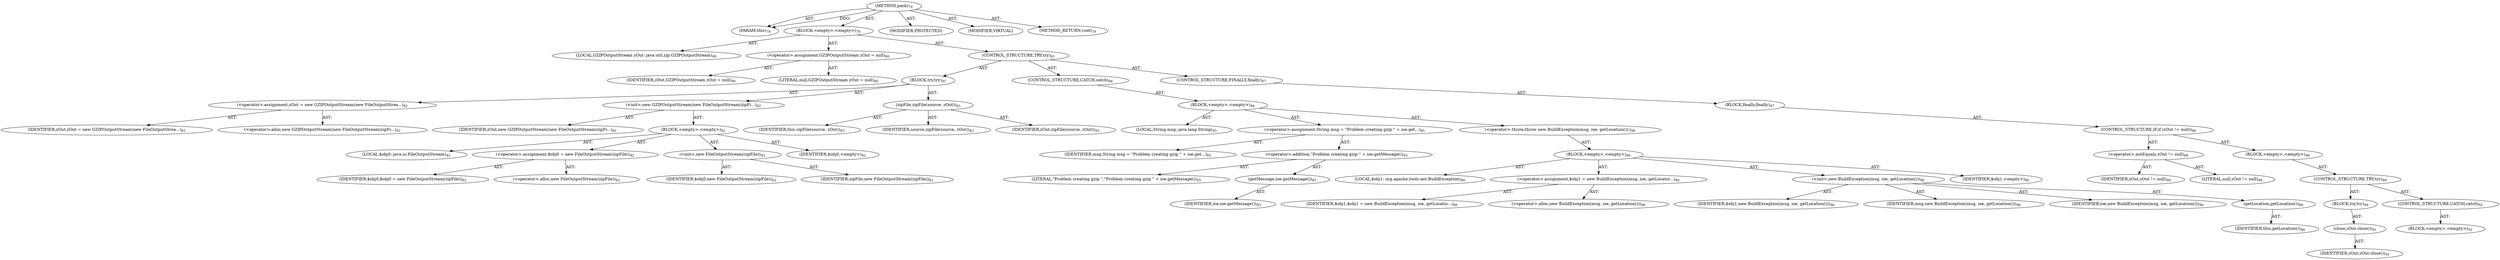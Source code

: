 digraph "pack" {  
"111669149696" [label = <(METHOD,pack)<SUB>79</SUB>> ]
"115964116992" [label = <(PARAM,this)<SUB>79</SUB>> ]
"25769803776" [label = <(BLOCK,&lt;empty&gt;,&lt;empty&gt;)<SUB>79</SUB>> ]
"94489280512" [label = <(LOCAL,GZIPOutputStream zOut: java.util.zip.GZIPOutputStream)<SUB>80</SUB>> ]
"30064771072" [label = <(&lt;operator&gt;.assignment,GZIPOutputStream zOut = null)<SUB>80</SUB>> ]
"68719476738" [label = <(IDENTIFIER,zOut,GZIPOutputStream zOut = null)<SUB>80</SUB>> ]
"90194313216" [label = <(LITERAL,null,GZIPOutputStream zOut = null)<SUB>80</SUB>> ]
"47244640256" [label = <(CONTROL_STRUCTURE,TRY,try)<SUB>81</SUB>> ]
"25769803777" [label = <(BLOCK,try,try)<SUB>81</SUB>> ]
"30064771073" [label = <(&lt;operator&gt;.assignment,zOut = new GZIPOutputStream(new FileOutputStrea...)<SUB>82</SUB>> ]
"68719476739" [label = <(IDENTIFIER,zOut,zOut = new GZIPOutputStream(new FileOutputStrea...)<SUB>82</SUB>> ]
"30064771074" [label = <(&lt;operator&gt;.alloc,new GZIPOutputStream(new FileOutputStream(zipFi...)<SUB>82</SUB>> ]
"30064771075" [label = <(&lt;init&gt;,new GZIPOutputStream(new FileOutputStream(zipFi...)<SUB>82</SUB>> ]
"68719476740" [label = <(IDENTIFIER,zOut,new GZIPOutputStream(new FileOutputStream(zipFi...)<SUB>82</SUB>> ]
"25769803778" [label = <(BLOCK,&lt;empty&gt;,&lt;empty&gt;)<SUB>82</SUB>> ]
"94489280513" [label = <(LOCAL,$obj0: java.io.FileOutputStream)<SUB>82</SUB>> ]
"30064771076" [label = <(&lt;operator&gt;.assignment,$obj0 = new FileOutputStream(zipFile))<SUB>82</SUB>> ]
"68719476741" [label = <(IDENTIFIER,$obj0,$obj0 = new FileOutputStream(zipFile))<SUB>82</SUB>> ]
"30064771077" [label = <(&lt;operator&gt;.alloc,new FileOutputStream(zipFile))<SUB>82</SUB>> ]
"30064771078" [label = <(&lt;init&gt;,new FileOutputStream(zipFile))<SUB>82</SUB>> ]
"68719476742" [label = <(IDENTIFIER,$obj0,new FileOutputStream(zipFile))<SUB>82</SUB>> ]
"68719476743" [label = <(IDENTIFIER,zipFile,new FileOutputStream(zipFile))<SUB>82</SUB>> ]
"68719476744" [label = <(IDENTIFIER,$obj0,&lt;empty&gt;)<SUB>82</SUB>> ]
"30064771079" [label = <(zipFile,zipFile(source, zOut))<SUB>83</SUB>> ]
"68719476736" [label = <(IDENTIFIER,this,zipFile(source, zOut))<SUB>83</SUB>> ]
"68719476745" [label = <(IDENTIFIER,source,zipFile(source, zOut))<SUB>83</SUB>> ]
"68719476746" [label = <(IDENTIFIER,zOut,zipFile(source, zOut))<SUB>83</SUB>> ]
"47244640257" [label = <(CONTROL_STRUCTURE,CATCH,catch)<SUB>84</SUB>> ]
"25769803779" [label = <(BLOCK,&lt;empty&gt;,&lt;empty&gt;)<SUB>84</SUB>> ]
"94489280514" [label = <(LOCAL,String msg: java.lang.String)<SUB>85</SUB>> ]
"30064771080" [label = <(&lt;operator&gt;.assignment,String msg = &quot;Problem creating gzip &quot; + ioe.get...)<SUB>85</SUB>> ]
"68719476747" [label = <(IDENTIFIER,msg,String msg = &quot;Problem creating gzip &quot; + ioe.get...)<SUB>85</SUB>> ]
"30064771081" [label = <(&lt;operator&gt;.addition,&quot;Problem creating gzip &quot; + ioe.getMessage())<SUB>85</SUB>> ]
"90194313217" [label = <(LITERAL,&quot;Problem creating gzip &quot;,&quot;Problem creating gzip &quot; + ioe.getMessage())<SUB>85</SUB>> ]
"30064771082" [label = <(getMessage,ioe.getMessage())<SUB>85</SUB>> ]
"68719476748" [label = <(IDENTIFIER,ioe,ioe.getMessage())<SUB>85</SUB>> ]
"30064771083" [label = <(&lt;operator&gt;.throw,throw new BuildException(msg, ioe, getLocation());)<SUB>86</SUB>> ]
"25769803780" [label = <(BLOCK,&lt;empty&gt;,&lt;empty&gt;)<SUB>86</SUB>> ]
"94489280515" [label = <(LOCAL,$obj1: org.apache.tools.ant.BuildException)<SUB>86</SUB>> ]
"30064771084" [label = <(&lt;operator&gt;.assignment,$obj1 = new BuildException(msg, ioe, getLocatio...)<SUB>86</SUB>> ]
"68719476749" [label = <(IDENTIFIER,$obj1,$obj1 = new BuildException(msg, ioe, getLocatio...)<SUB>86</SUB>> ]
"30064771085" [label = <(&lt;operator&gt;.alloc,new BuildException(msg, ioe, getLocation()))<SUB>86</SUB>> ]
"30064771086" [label = <(&lt;init&gt;,new BuildException(msg, ioe, getLocation()))<SUB>86</SUB>> ]
"68719476750" [label = <(IDENTIFIER,$obj1,new BuildException(msg, ioe, getLocation()))<SUB>86</SUB>> ]
"68719476751" [label = <(IDENTIFIER,msg,new BuildException(msg, ioe, getLocation()))<SUB>86</SUB>> ]
"68719476752" [label = <(IDENTIFIER,ioe,new BuildException(msg, ioe, getLocation()))<SUB>86</SUB>> ]
"30064771087" [label = <(getLocation,getLocation())<SUB>86</SUB>> ]
"68719476737" [label = <(IDENTIFIER,this,getLocation())<SUB>86</SUB>> ]
"68719476753" [label = <(IDENTIFIER,$obj1,&lt;empty&gt;)<SUB>86</SUB>> ]
"47244640258" [label = <(CONTROL_STRUCTURE,FINALLY,finally)<SUB>87</SUB>> ]
"25769803781" [label = <(BLOCK,finally,finally)<SUB>87</SUB>> ]
"47244640259" [label = <(CONTROL_STRUCTURE,IF,if (zOut != null))<SUB>88</SUB>> ]
"30064771088" [label = <(&lt;operator&gt;.notEquals,zOut != null)<SUB>88</SUB>> ]
"68719476754" [label = <(IDENTIFIER,zOut,zOut != null)<SUB>88</SUB>> ]
"90194313218" [label = <(LITERAL,null,zOut != null)<SUB>88</SUB>> ]
"25769803782" [label = <(BLOCK,&lt;empty&gt;,&lt;empty&gt;)<SUB>88</SUB>> ]
"47244640260" [label = <(CONTROL_STRUCTURE,TRY,try)<SUB>89</SUB>> ]
"25769803783" [label = <(BLOCK,try,try)<SUB>89</SUB>> ]
"30064771089" [label = <(close,zOut.close())<SUB>91</SUB>> ]
"68719476755" [label = <(IDENTIFIER,zOut,zOut.close())<SUB>91</SUB>> ]
"47244640261" [label = <(CONTROL_STRUCTURE,CATCH,catch)<SUB>92</SUB>> ]
"25769803784" [label = <(BLOCK,&lt;empty&gt;,&lt;empty&gt;)<SUB>92</SUB>> ]
"133143986176" [label = <(MODIFIER,PROTECTED)> ]
"133143986177" [label = <(MODIFIER,VIRTUAL)> ]
"128849018880" [label = <(METHOD_RETURN,void)<SUB>79</SUB>> ]
  "111669149696" -> "115964116992"  [ label = "AST: "] 
  "111669149696" -> "25769803776"  [ label = "AST: "] 
  "111669149696" -> "133143986176"  [ label = "AST: "] 
  "111669149696" -> "133143986177"  [ label = "AST: "] 
  "111669149696" -> "128849018880"  [ label = "AST: "] 
  "25769803776" -> "94489280512"  [ label = "AST: "] 
  "25769803776" -> "30064771072"  [ label = "AST: "] 
  "25769803776" -> "47244640256"  [ label = "AST: "] 
  "30064771072" -> "68719476738"  [ label = "AST: "] 
  "30064771072" -> "90194313216"  [ label = "AST: "] 
  "47244640256" -> "25769803777"  [ label = "AST: "] 
  "47244640256" -> "47244640257"  [ label = "AST: "] 
  "47244640256" -> "47244640258"  [ label = "AST: "] 
  "25769803777" -> "30064771073"  [ label = "AST: "] 
  "25769803777" -> "30064771075"  [ label = "AST: "] 
  "25769803777" -> "30064771079"  [ label = "AST: "] 
  "30064771073" -> "68719476739"  [ label = "AST: "] 
  "30064771073" -> "30064771074"  [ label = "AST: "] 
  "30064771075" -> "68719476740"  [ label = "AST: "] 
  "30064771075" -> "25769803778"  [ label = "AST: "] 
  "25769803778" -> "94489280513"  [ label = "AST: "] 
  "25769803778" -> "30064771076"  [ label = "AST: "] 
  "25769803778" -> "30064771078"  [ label = "AST: "] 
  "25769803778" -> "68719476744"  [ label = "AST: "] 
  "30064771076" -> "68719476741"  [ label = "AST: "] 
  "30064771076" -> "30064771077"  [ label = "AST: "] 
  "30064771078" -> "68719476742"  [ label = "AST: "] 
  "30064771078" -> "68719476743"  [ label = "AST: "] 
  "30064771079" -> "68719476736"  [ label = "AST: "] 
  "30064771079" -> "68719476745"  [ label = "AST: "] 
  "30064771079" -> "68719476746"  [ label = "AST: "] 
  "47244640257" -> "25769803779"  [ label = "AST: "] 
  "25769803779" -> "94489280514"  [ label = "AST: "] 
  "25769803779" -> "30064771080"  [ label = "AST: "] 
  "25769803779" -> "30064771083"  [ label = "AST: "] 
  "30064771080" -> "68719476747"  [ label = "AST: "] 
  "30064771080" -> "30064771081"  [ label = "AST: "] 
  "30064771081" -> "90194313217"  [ label = "AST: "] 
  "30064771081" -> "30064771082"  [ label = "AST: "] 
  "30064771082" -> "68719476748"  [ label = "AST: "] 
  "30064771083" -> "25769803780"  [ label = "AST: "] 
  "25769803780" -> "94489280515"  [ label = "AST: "] 
  "25769803780" -> "30064771084"  [ label = "AST: "] 
  "25769803780" -> "30064771086"  [ label = "AST: "] 
  "25769803780" -> "68719476753"  [ label = "AST: "] 
  "30064771084" -> "68719476749"  [ label = "AST: "] 
  "30064771084" -> "30064771085"  [ label = "AST: "] 
  "30064771086" -> "68719476750"  [ label = "AST: "] 
  "30064771086" -> "68719476751"  [ label = "AST: "] 
  "30064771086" -> "68719476752"  [ label = "AST: "] 
  "30064771086" -> "30064771087"  [ label = "AST: "] 
  "30064771087" -> "68719476737"  [ label = "AST: "] 
  "47244640258" -> "25769803781"  [ label = "AST: "] 
  "25769803781" -> "47244640259"  [ label = "AST: "] 
  "47244640259" -> "30064771088"  [ label = "AST: "] 
  "47244640259" -> "25769803782"  [ label = "AST: "] 
  "30064771088" -> "68719476754"  [ label = "AST: "] 
  "30064771088" -> "90194313218"  [ label = "AST: "] 
  "25769803782" -> "47244640260"  [ label = "AST: "] 
  "47244640260" -> "25769803783"  [ label = "AST: "] 
  "47244640260" -> "47244640261"  [ label = "AST: "] 
  "25769803783" -> "30064771089"  [ label = "AST: "] 
  "30064771089" -> "68719476755"  [ label = "AST: "] 
  "47244640261" -> "25769803784"  [ label = "AST: "] 
  "111669149696" -> "115964116992"  [ label = "DDG: "] 
}

